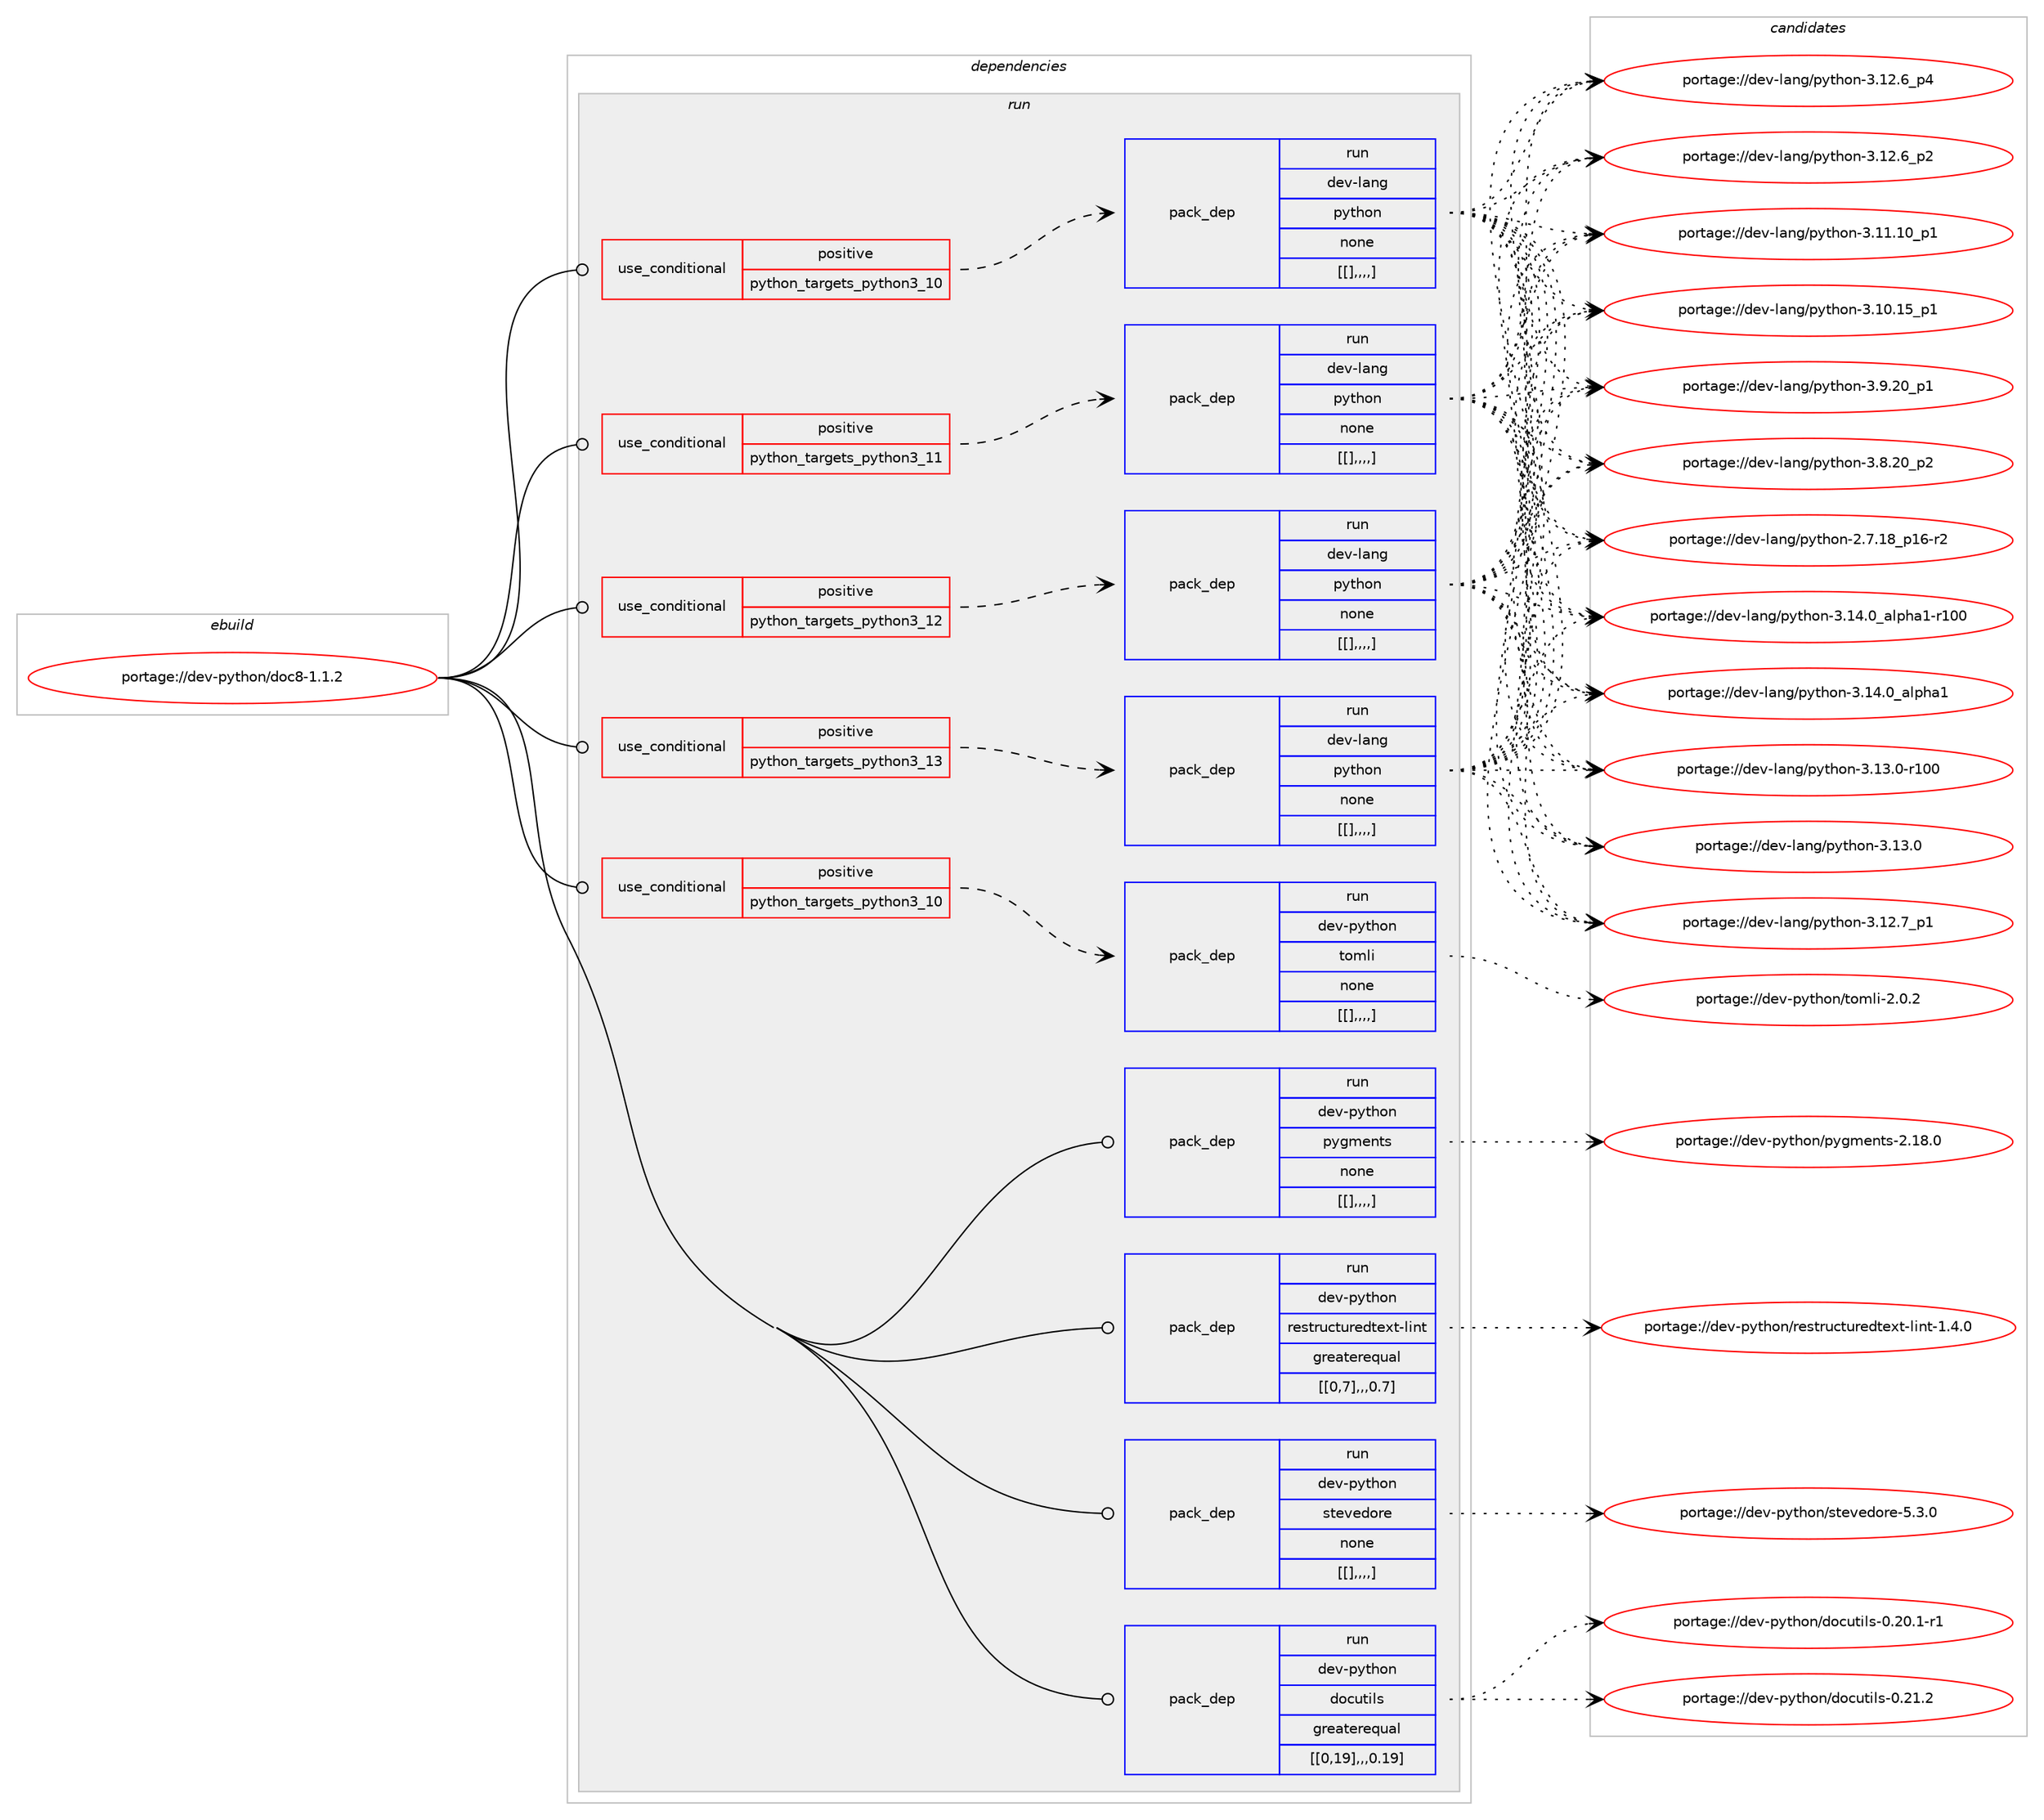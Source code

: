 digraph prolog {

# *************
# Graph options
# *************

newrank=true;
concentrate=true;
compound=true;
graph [rankdir=LR,fontname=Helvetica,fontsize=10,ranksep=1.5];#, ranksep=2.5, nodesep=0.2];
edge  [arrowhead=vee];
node  [fontname=Helvetica,fontsize=10];

# **********
# The ebuild
# **********

subgraph cluster_leftcol {
color=gray;
label=<<i>ebuild</i>>;
id [label="portage://dev-python/doc8-1.1.2", color=red, width=4, href="../dev-python/doc8-1.1.2.svg"];
}

# ****************
# The dependencies
# ****************

subgraph cluster_midcol {
color=gray;
label=<<i>dependencies</i>>;
subgraph cluster_compile {
fillcolor="#eeeeee";
style=filled;
label=<<i>compile</i>>;
}
subgraph cluster_compileandrun {
fillcolor="#eeeeee";
style=filled;
label=<<i>compile and run</i>>;
}
subgraph cluster_run {
fillcolor="#eeeeee";
style=filled;
label=<<i>run</i>>;
subgraph cond34612 {
dependency151015 [label=<<TABLE BORDER="0" CELLBORDER="1" CELLSPACING="0" CELLPADDING="4"><TR><TD ROWSPAN="3" CELLPADDING="10">use_conditional</TD></TR><TR><TD>positive</TD></TR><TR><TD>python_targets_python3_10</TD></TR></TABLE>>, shape=none, color=red];
subgraph pack115100 {
dependency151134 [label=<<TABLE BORDER="0" CELLBORDER="1" CELLSPACING="0" CELLPADDING="4" WIDTH="220"><TR><TD ROWSPAN="6" CELLPADDING="30">pack_dep</TD></TR><TR><TD WIDTH="110">run</TD></TR><TR><TD>dev-lang</TD></TR><TR><TD>python</TD></TR><TR><TD>none</TD></TR><TR><TD>[[],,,,]</TD></TR></TABLE>>, shape=none, color=blue];
}
dependency151015:e -> dependency151134:w [weight=20,style="dashed",arrowhead="vee"];
}
id:e -> dependency151015:w [weight=20,style="solid",arrowhead="odot"];
subgraph cond34669 {
dependency151162 [label=<<TABLE BORDER="0" CELLBORDER="1" CELLSPACING="0" CELLPADDING="4"><TR><TD ROWSPAN="3" CELLPADDING="10">use_conditional</TD></TR><TR><TD>positive</TD></TR><TR><TD>python_targets_python3_10</TD></TR></TABLE>>, shape=none, color=red];
subgraph pack115180 {
dependency151175 [label=<<TABLE BORDER="0" CELLBORDER="1" CELLSPACING="0" CELLPADDING="4" WIDTH="220"><TR><TD ROWSPAN="6" CELLPADDING="30">pack_dep</TD></TR><TR><TD WIDTH="110">run</TD></TR><TR><TD>dev-python</TD></TR><TR><TD>tomli</TD></TR><TR><TD>none</TD></TR><TR><TD>[[],,,,]</TD></TR></TABLE>>, shape=none, color=blue];
}
dependency151162:e -> dependency151175:w [weight=20,style="dashed",arrowhead="vee"];
}
id:e -> dependency151162:w [weight=20,style="solid",arrowhead="odot"];
subgraph cond34677 {
dependency151184 [label=<<TABLE BORDER="0" CELLBORDER="1" CELLSPACING="0" CELLPADDING="4"><TR><TD ROWSPAN="3" CELLPADDING="10">use_conditional</TD></TR><TR><TD>positive</TD></TR><TR><TD>python_targets_python3_11</TD></TR></TABLE>>, shape=none, color=red];
subgraph pack115217 {
dependency151232 [label=<<TABLE BORDER="0" CELLBORDER="1" CELLSPACING="0" CELLPADDING="4" WIDTH="220"><TR><TD ROWSPAN="6" CELLPADDING="30">pack_dep</TD></TR><TR><TD WIDTH="110">run</TD></TR><TR><TD>dev-lang</TD></TR><TR><TD>python</TD></TR><TR><TD>none</TD></TR><TR><TD>[[],,,,]</TD></TR></TABLE>>, shape=none, color=blue];
}
dependency151184:e -> dependency151232:w [weight=20,style="dashed",arrowhead="vee"];
}
id:e -> dependency151184:w [weight=20,style="solid",arrowhead="odot"];
subgraph cond34699 {
dependency151253 [label=<<TABLE BORDER="0" CELLBORDER="1" CELLSPACING="0" CELLPADDING="4"><TR><TD ROWSPAN="3" CELLPADDING="10">use_conditional</TD></TR><TR><TD>positive</TD></TR><TR><TD>python_targets_python3_12</TD></TR></TABLE>>, shape=none, color=red];
subgraph pack115254 {
dependency151288 [label=<<TABLE BORDER="0" CELLBORDER="1" CELLSPACING="0" CELLPADDING="4" WIDTH="220"><TR><TD ROWSPAN="6" CELLPADDING="30">pack_dep</TD></TR><TR><TD WIDTH="110">run</TD></TR><TR><TD>dev-lang</TD></TR><TR><TD>python</TD></TR><TR><TD>none</TD></TR><TR><TD>[[],,,,]</TD></TR></TABLE>>, shape=none, color=blue];
}
dependency151253:e -> dependency151288:w [weight=20,style="dashed",arrowhead="vee"];
}
id:e -> dependency151253:w [weight=20,style="solid",arrowhead="odot"];
subgraph cond34724 {
dependency151318 [label=<<TABLE BORDER="0" CELLBORDER="1" CELLSPACING="0" CELLPADDING="4"><TR><TD ROWSPAN="3" CELLPADDING="10">use_conditional</TD></TR><TR><TD>positive</TD></TR><TR><TD>python_targets_python3_13</TD></TR></TABLE>>, shape=none, color=red];
subgraph pack115313 {
dependency151381 [label=<<TABLE BORDER="0" CELLBORDER="1" CELLSPACING="0" CELLPADDING="4" WIDTH="220"><TR><TD ROWSPAN="6" CELLPADDING="30">pack_dep</TD></TR><TR><TD WIDTH="110">run</TD></TR><TR><TD>dev-lang</TD></TR><TR><TD>python</TD></TR><TR><TD>none</TD></TR><TR><TD>[[],,,,]</TD></TR></TABLE>>, shape=none, color=blue];
}
dependency151318:e -> dependency151381:w [weight=20,style="dashed",arrowhead="vee"];
}
id:e -> dependency151318:w [weight=20,style="solid",arrowhead="odot"];
subgraph pack115316 {
dependency151394 [label=<<TABLE BORDER="0" CELLBORDER="1" CELLSPACING="0" CELLPADDING="4" WIDTH="220"><TR><TD ROWSPAN="6" CELLPADDING="30">pack_dep</TD></TR><TR><TD WIDTH="110">run</TD></TR><TR><TD>dev-python</TD></TR><TR><TD>docutils</TD></TR><TR><TD>greaterequal</TD></TR><TR><TD>[[0,19],,,0.19]</TD></TR></TABLE>>, shape=none, color=blue];
}
id:e -> dependency151394:w [weight=20,style="solid",arrowhead="odot"];
subgraph pack115323 {
dependency151398 [label=<<TABLE BORDER="0" CELLBORDER="1" CELLSPACING="0" CELLPADDING="4" WIDTH="220"><TR><TD ROWSPAN="6" CELLPADDING="30">pack_dep</TD></TR><TR><TD WIDTH="110">run</TD></TR><TR><TD>dev-python</TD></TR><TR><TD>pygments</TD></TR><TR><TD>none</TD></TR><TR><TD>[[],,,,]</TD></TR></TABLE>>, shape=none, color=blue];
}
id:e -> dependency151398:w [weight=20,style="solid",arrowhead="odot"];
subgraph pack115327 {
dependency151402 [label=<<TABLE BORDER="0" CELLBORDER="1" CELLSPACING="0" CELLPADDING="4" WIDTH="220"><TR><TD ROWSPAN="6" CELLPADDING="30">pack_dep</TD></TR><TR><TD WIDTH="110">run</TD></TR><TR><TD>dev-python</TD></TR><TR><TD>restructuredtext-lint</TD></TR><TR><TD>greaterequal</TD></TR><TR><TD>[[0,7],,,0.7]</TD></TR></TABLE>>, shape=none, color=blue];
}
id:e -> dependency151402:w [weight=20,style="solid",arrowhead="odot"];
subgraph pack115333 {
dependency151409 [label=<<TABLE BORDER="0" CELLBORDER="1" CELLSPACING="0" CELLPADDING="4" WIDTH="220"><TR><TD ROWSPAN="6" CELLPADDING="30">pack_dep</TD></TR><TR><TD WIDTH="110">run</TD></TR><TR><TD>dev-python</TD></TR><TR><TD>stevedore</TD></TR><TR><TD>none</TD></TR><TR><TD>[[],,,,]</TD></TR></TABLE>>, shape=none, color=blue];
}
id:e -> dependency151409:w [weight=20,style="solid",arrowhead="odot"];
}
}

# **************
# The candidates
# **************

subgraph cluster_choices {
rank=same;
color=gray;
label=<<i>candidates</i>>;

subgraph choice115133 {
color=black;
nodesep=1;
choice100101118451089711010347112121116104111110455146495246489597108112104974945114494848 [label="portage://dev-lang/python-3.14.0_alpha1-r100", color=red, width=4,href="../dev-lang/python-3.14.0_alpha1-r100.svg"];
choice1001011184510897110103471121211161041111104551464952464895971081121049749 [label="portage://dev-lang/python-3.14.0_alpha1", color=red, width=4,href="../dev-lang/python-3.14.0_alpha1.svg"];
choice1001011184510897110103471121211161041111104551464951464845114494848 [label="portage://dev-lang/python-3.13.0-r100", color=red, width=4,href="../dev-lang/python-3.13.0-r100.svg"];
choice10010111845108971101034711212111610411111045514649514648 [label="portage://dev-lang/python-3.13.0", color=red, width=4,href="../dev-lang/python-3.13.0.svg"];
choice100101118451089711010347112121116104111110455146495046559511249 [label="portage://dev-lang/python-3.12.7_p1", color=red, width=4,href="../dev-lang/python-3.12.7_p1.svg"];
choice100101118451089711010347112121116104111110455146495046549511252 [label="portage://dev-lang/python-3.12.6_p4", color=red, width=4,href="../dev-lang/python-3.12.6_p4.svg"];
choice100101118451089711010347112121116104111110455146495046549511250 [label="portage://dev-lang/python-3.12.6_p2", color=red, width=4,href="../dev-lang/python-3.12.6_p2.svg"];
choice10010111845108971101034711212111610411111045514649494649489511249 [label="portage://dev-lang/python-3.11.10_p1", color=red, width=4,href="../dev-lang/python-3.11.10_p1.svg"];
choice10010111845108971101034711212111610411111045514649484649539511249 [label="portage://dev-lang/python-3.10.15_p1", color=red, width=4,href="../dev-lang/python-3.10.15_p1.svg"];
choice100101118451089711010347112121116104111110455146574650489511249 [label="portage://dev-lang/python-3.9.20_p1", color=red, width=4,href="../dev-lang/python-3.9.20_p1.svg"];
choice100101118451089711010347112121116104111110455146564650489511250 [label="portage://dev-lang/python-3.8.20_p2", color=red, width=4,href="../dev-lang/python-3.8.20_p2.svg"];
choice100101118451089711010347112121116104111110455046554649569511249544511450 [label="portage://dev-lang/python-2.7.18_p16-r2", color=red, width=4,href="../dev-lang/python-2.7.18_p16-r2.svg"];
dependency151134:e -> choice100101118451089711010347112121116104111110455146495246489597108112104974945114494848:w [style=dotted,weight="100"];
dependency151134:e -> choice1001011184510897110103471121211161041111104551464952464895971081121049749:w [style=dotted,weight="100"];
dependency151134:e -> choice1001011184510897110103471121211161041111104551464951464845114494848:w [style=dotted,weight="100"];
dependency151134:e -> choice10010111845108971101034711212111610411111045514649514648:w [style=dotted,weight="100"];
dependency151134:e -> choice100101118451089711010347112121116104111110455146495046559511249:w [style=dotted,weight="100"];
dependency151134:e -> choice100101118451089711010347112121116104111110455146495046549511252:w [style=dotted,weight="100"];
dependency151134:e -> choice100101118451089711010347112121116104111110455146495046549511250:w [style=dotted,weight="100"];
dependency151134:e -> choice10010111845108971101034711212111610411111045514649494649489511249:w [style=dotted,weight="100"];
dependency151134:e -> choice10010111845108971101034711212111610411111045514649484649539511249:w [style=dotted,weight="100"];
dependency151134:e -> choice100101118451089711010347112121116104111110455146574650489511249:w [style=dotted,weight="100"];
dependency151134:e -> choice100101118451089711010347112121116104111110455146564650489511250:w [style=dotted,weight="100"];
dependency151134:e -> choice100101118451089711010347112121116104111110455046554649569511249544511450:w [style=dotted,weight="100"];
}
subgraph choice115191 {
color=black;
nodesep=1;
choice1001011184511212111610411111047116111109108105455046484650 [label="portage://dev-python/tomli-2.0.2", color=red, width=4,href="../dev-python/tomli-2.0.2.svg"];
dependency151175:e -> choice1001011184511212111610411111047116111109108105455046484650:w [style=dotted,weight="100"];
}
subgraph choice115193 {
color=black;
nodesep=1;
choice100101118451089711010347112121116104111110455146495246489597108112104974945114494848 [label="portage://dev-lang/python-3.14.0_alpha1-r100", color=red, width=4,href="../dev-lang/python-3.14.0_alpha1-r100.svg"];
choice1001011184510897110103471121211161041111104551464952464895971081121049749 [label="portage://dev-lang/python-3.14.0_alpha1", color=red, width=4,href="../dev-lang/python-3.14.0_alpha1.svg"];
choice1001011184510897110103471121211161041111104551464951464845114494848 [label="portage://dev-lang/python-3.13.0-r100", color=red, width=4,href="../dev-lang/python-3.13.0-r100.svg"];
choice10010111845108971101034711212111610411111045514649514648 [label="portage://dev-lang/python-3.13.0", color=red, width=4,href="../dev-lang/python-3.13.0.svg"];
choice100101118451089711010347112121116104111110455146495046559511249 [label="portage://dev-lang/python-3.12.7_p1", color=red, width=4,href="../dev-lang/python-3.12.7_p1.svg"];
choice100101118451089711010347112121116104111110455146495046549511252 [label="portage://dev-lang/python-3.12.6_p4", color=red, width=4,href="../dev-lang/python-3.12.6_p4.svg"];
choice100101118451089711010347112121116104111110455146495046549511250 [label="portage://dev-lang/python-3.12.6_p2", color=red, width=4,href="../dev-lang/python-3.12.6_p2.svg"];
choice10010111845108971101034711212111610411111045514649494649489511249 [label="portage://dev-lang/python-3.11.10_p1", color=red, width=4,href="../dev-lang/python-3.11.10_p1.svg"];
choice10010111845108971101034711212111610411111045514649484649539511249 [label="portage://dev-lang/python-3.10.15_p1", color=red, width=4,href="../dev-lang/python-3.10.15_p1.svg"];
choice100101118451089711010347112121116104111110455146574650489511249 [label="portage://dev-lang/python-3.9.20_p1", color=red, width=4,href="../dev-lang/python-3.9.20_p1.svg"];
choice100101118451089711010347112121116104111110455146564650489511250 [label="portage://dev-lang/python-3.8.20_p2", color=red, width=4,href="../dev-lang/python-3.8.20_p2.svg"];
choice100101118451089711010347112121116104111110455046554649569511249544511450 [label="portage://dev-lang/python-2.7.18_p16-r2", color=red, width=4,href="../dev-lang/python-2.7.18_p16-r2.svg"];
dependency151232:e -> choice100101118451089711010347112121116104111110455146495246489597108112104974945114494848:w [style=dotted,weight="100"];
dependency151232:e -> choice1001011184510897110103471121211161041111104551464952464895971081121049749:w [style=dotted,weight="100"];
dependency151232:e -> choice1001011184510897110103471121211161041111104551464951464845114494848:w [style=dotted,weight="100"];
dependency151232:e -> choice10010111845108971101034711212111610411111045514649514648:w [style=dotted,weight="100"];
dependency151232:e -> choice100101118451089711010347112121116104111110455146495046559511249:w [style=dotted,weight="100"];
dependency151232:e -> choice100101118451089711010347112121116104111110455146495046549511252:w [style=dotted,weight="100"];
dependency151232:e -> choice100101118451089711010347112121116104111110455146495046549511250:w [style=dotted,weight="100"];
dependency151232:e -> choice10010111845108971101034711212111610411111045514649494649489511249:w [style=dotted,weight="100"];
dependency151232:e -> choice10010111845108971101034711212111610411111045514649484649539511249:w [style=dotted,weight="100"];
dependency151232:e -> choice100101118451089711010347112121116104111110455146574650489511249:w [style=dotted,weight="100"];
dependency151232:e -> choice100101118451089711010347112121116104111110455146564650489511250:w [style=dotted,weight="100"];
dependency151232:e -> choice100101118451089711010347112121116104111110455046554649569511249544511450:w [style=dotted,weight="100"];
}
subgraph choice115316 {
color=black;
nodesep=1;
choice100101118451089711010347112121116104111110455146495246489597108112104974945114494848 [label="portage://dev-lang/python-3.14.0_alpha1-r100", color=red, width=4,href="../dev-lang/python-3.14.0_alpha1-r100.svg"];
choice1001011184510897110103471121211161041111104551464952464895971081121049749 [label="portage://dev-lang/python-3.14.0_alpha1", color=red, width=4,href="../dev-lang/python-3.14.0_alpha1.svg"];
choice1001011184510897110103471121211161041111104551464951464845114494848 [label="portage://dev-lang/python-3.13.0-r100", color=red, width=4,href="../dev-lang/python-3.13.0-r100.svg"];
choice10010111845108971101034711212111610411111045514649514648 [label="portage://dev-lang/python-3.13.0", color=red, width=4,href="../dev-lang/python-3.13.0.svg"];
choice100101118451089711010347112121116104111110455146495046559511249 [label="portage://dev-lang/python-3.12.7_p1", color=red, width=4,href="../dev-lang/python-3.12.7_p1.svg"];
choice100101118451089711010347112121116104111110455146495046549511252 [label="portage://dev-lang/python-3.12.6_p4", color=red, width=4,href="../dev-lang/python-3.12.6_p4.svg"];
choice100101118451089711010347112121116104111110455146495046549511250 [label="portage://dev-lang/python-3.12.6_p2", color=red, width=4,href="../dev-lang/python-3.12.6_p2.svg"];
choice10010111845108971101034711212111610411111045514649494649489511249 [label="portage://dev-lang/python-3.11.10_p1", color=red, width=4,href="../dev-lang/python-3.11.10_p1.svg"];
choice10010111845108971101034711212111610411111045514649484649539511249 [label="portage://dev-lang/python-3.10.15_p1", color=red, width=4,href="../dev-lang/python-3.10.15_p1.svg"];
choice100101118451089711010347112121116104111110455146574650489511249 [label="portage://dev-lang/python-3.9.20_p1", color=red, width=4,href="../dev-lang/python-3.9.20_p1.svg"];
choice100101118451089711010347112121116104111110455146564650489511250 [label="portage://dev-lang/python-3.8.20_p2", color=red, width=4,href="../dev-lang/python-3.8.20_p2.svg"];
choice100101118451089711010347112121116104111110455046554649569511249544511450 [label="portage://dev-lang/python-2.7.18_p16-r2", color=red, width=4,href="../dev-lang/python-2.7.18_p16-r2.svg"];
dependency151288:e -> choice100101118451089711010347112121116104111110455146495246489597108112104974945114494848:w [style=dotted,weight="100"];
dependency151288:e -> choice1001011184510897110103471121211161041111104551464952464895971081121049749:w [style=dotted,weight="100"];
dependency151288:e -> choice1001011184510897110103471121211161041111104551464951464845114494848:w [style=dotted,weight="100"];
dependency151288:e -> choice10010111845108971101034711212111610411111045514649514648:w [style=dotted,weight="100"];
dependency151288:e -> choice100101118451089711010347112121116104111110455146495046559511249:w [style=dotted,weight="100"];
dependency151288:e -> choice100101118451089711010347112121116104111110455146495046549511252:w [style=dotted,weight="100"];
dependency151288:e -> choice100101118451089711010347112121116104111110455146495046549511250:w [style=dotted,weight="100"];
dependency151288:e -> choice10010111845108971101034711212111610411111045514649494649489511249:w [style=dotted,weight="100"];
dependency151288:e -> choice10010111845108971101034711212111610411111045514649484649539511249:w [style=dotted,weight="100"];
dependency151288:e -> choice100101118451089711010347112121116104111110455146574650489511249:w [style=dotted,weight="100"];
dependency151288:e -> choice100101118451089711010347112121116104111110455146564650489511250:w [style=dotted,weight="100"];
dependency151288:e -> choice100101118451089711010347112121116104111110455046554649569511249544511450:w [style=dotted,weight="100"];
}
subgraph choice115324 {
color=black;
nodesep=1;
choice100101118451089711010347112121116104111110455146495246489597108112104974945114494848 [label="portage://dev-lang/python-3.14.0_alpha1-r100", color=red, width=4,href="../dev-lang/python-3.14.0_alpha1-r100.svg"];
choice1001011184510897110103471121211161041111104551464952464895971081121049749 [label="portage://dev-lang/python-3.14.0_alpha1", color=red, width=4,href="../dev-lang/python-3.14.0_alpha1.svg"];
choice1001011184510897110103471121211161041111104551464951464845114494848 [label="portage://dev-lang/python-3.13.0-r100", color=red, width=4,href="../dev-lang/python-3.13.0-r100.svg"];
choice10010111845108971101034711212111610411111045514649514648 [label="portage://dev-lang/python-3.13.0", color=red, width=4,href="../dev-lang/python-3.13.0.svg"];
choice100101118451089711010347112121116104111110455146495046559511249 [label="portage://dev-lang/python-3.12.7_p1", color=red, width=4,href="../dev-lang/python-3.12.7_p1.svg"];
choice100101118451089711010347112121116104111110455146495046549511252 [label="portage://dev-lang/python-3.12.6_p4", color=red, width=4,href="../dev-lang/python-3.12.6_p4.svg"];
choice100101118451089711010347112121116104111110455146495046549511250 [label="portage://dev-lang/python-3.12.6_p2", color=red, width=4,href="../dev-lang/python-3.12.6_p2.svg"];
choice10010111845108971101034711212111610411111045514649494649489511249 [label="portage://dev-lang/python-3.11.10_p1", color=red, width=4,href="../dev-lang/python-3.11.10_p1.svg"];
choice10010111845108971101034711212111610411111045514649484649539511249 [label="portage://dev-lang/python-3.10.15_p1", color=red, width=4,href="../dev-lang/python-3.10.15_p1.svg"];
choice100101118451089711010347112121116104111110455146574650489511249 [label="portage://dev-lang/python-3.9.20_p1", color=red, width=4,href="../dev-lang/python-3.9.20_p1.svg"];
choice100101118451089711010347112121116104111110455146564650489511250 [label="portage://dev-lang/python-3.8.20_p2", color=red, width=4,href="../dev-lang/python-3.8.20_p2.svg"];
choice100101118451089711010347112121116104111110455046554649569511249544511450 [label="portage://dev-lang/python-2.7.18_p16-r2", color=red, width=4,href="../dev-lang/python-2.7.18_p16-r2.svg"];
dependency151381:e -> choice100101118451089711010347112121116104111110455146495246489597108112104974945114494848:w [style=dotted,weight="100"];
dependency151381:e -> choice1001011184510897110103471121211161041111104551464952464895971081121049749:w [style=dotted,weight="100"];
dependency151381:e -> choice1001011184510897110103471121211161041111104551464951464845114494848:w [style=dotted,weight="100"];
dependency151381:e -> choice10010111845108971101034711212111610411111045514649514648:w [style=dotted,weight="100"];
dependency151381:e -> choice100101118451089711010347112121116104111110455146495046559511249:w [style=dotted,weight="100"];
dependency151381:e -> choice100101118451089711010347112121116104111110455146495046549511252:w [style=dotted,weight="100"];
dependency151381:e -> choice100101118451089711010347112121116104111110455146495046549511250:w [style=dotted,weight="100"];
dependency151381:e -> choice10010111845108971101034711212111610411111045514649494649489511249:w [style=dotted,weight="100"];
dependency151381:e -> choice10010111845108971101034711212111610411111045514649484649539511249:w [style=dotted,weight="100"];
dependency151381:e -> choice100101118451089711010347112121116104111110455146574650489511249:w [style=dotted,weight="100"];
dependency151381:e -> choice100101118451089711010347112121116104111110455146564650489511250:w [style=dotted,weight="100"];
dependency151381:e -> choice100101118451089711010347112121116104111110455046554649569511249544511450:w [style=dotted,weight="100"];
}
subgraph choice115355 {
color=black;
nodesep=1;
choice10010111845112121116104111110471001119911711610510811545484650494650 [label="portage://dev-python/docutils-0.21.2", color=red, width=4,href="../dev-python/docutils-0.21.2.svg"];
choice100101118451121211161041111104710011199117116105108115454846504846494511449 [label="portage://dev-python/docutils-0.20.1-r1", color=red, width=4,href="../dev-python/docutils-0.20.1-r1.svg"];
dependency151394:e -> choice10010111845112121116104111110471001119911711610510811545484650494650:w [style=dotted,weight="100"];
dependency151394:e -> choice100101118451121211161041111104710011199117116105108115454846504846494511449:w [style=dotted,weight="100"];
}
subgraph choice115363 {
color=black;
nodesep=1;
choice100101118451121211161041111104711212110310910111011611545504649564648 [label="portage://dev-python/pygments-2.18.0", color=red, width=4,href="../dev-python/pygments-2.18.0.svg"];
dependency151398:e -> choice100101118451121211161041111104711212110310910111011611545504649564648:w [style=dotted,weight="100"];
}
subgraph choice115368 {
color=black;
nodesep=1;
choice10010111845112121116104111110471141011151161141179911611711410110011610112011645108105110116454946524648 [label="portage://dev-python/restructuredtext-lint-1.4.0", color=red, width=4,href="../dev-python/restructuredtext-lint-1.4.0.svg"];
dependency151402:e -> choice10010111845112121116104111110471141011151161141179911611711410110011610112011645108105110116454946524648:w [style=dotted,weight="100"];
}
subgraph choice115371 {
color=black;
nodesep=1;
choice1001011184511212111610411111047115116101118101100111114101455346514648 [label="portage://dev-python/stevedore-5.3.0", color=red, width=4,href="../dev-python/stevedore-5.3.0.svg"];
dependency151409:e -> choice1001011184511212111610411111047115116101118101100111114101455346514648:w [style=dotted,weight="100"];
}
}

}

